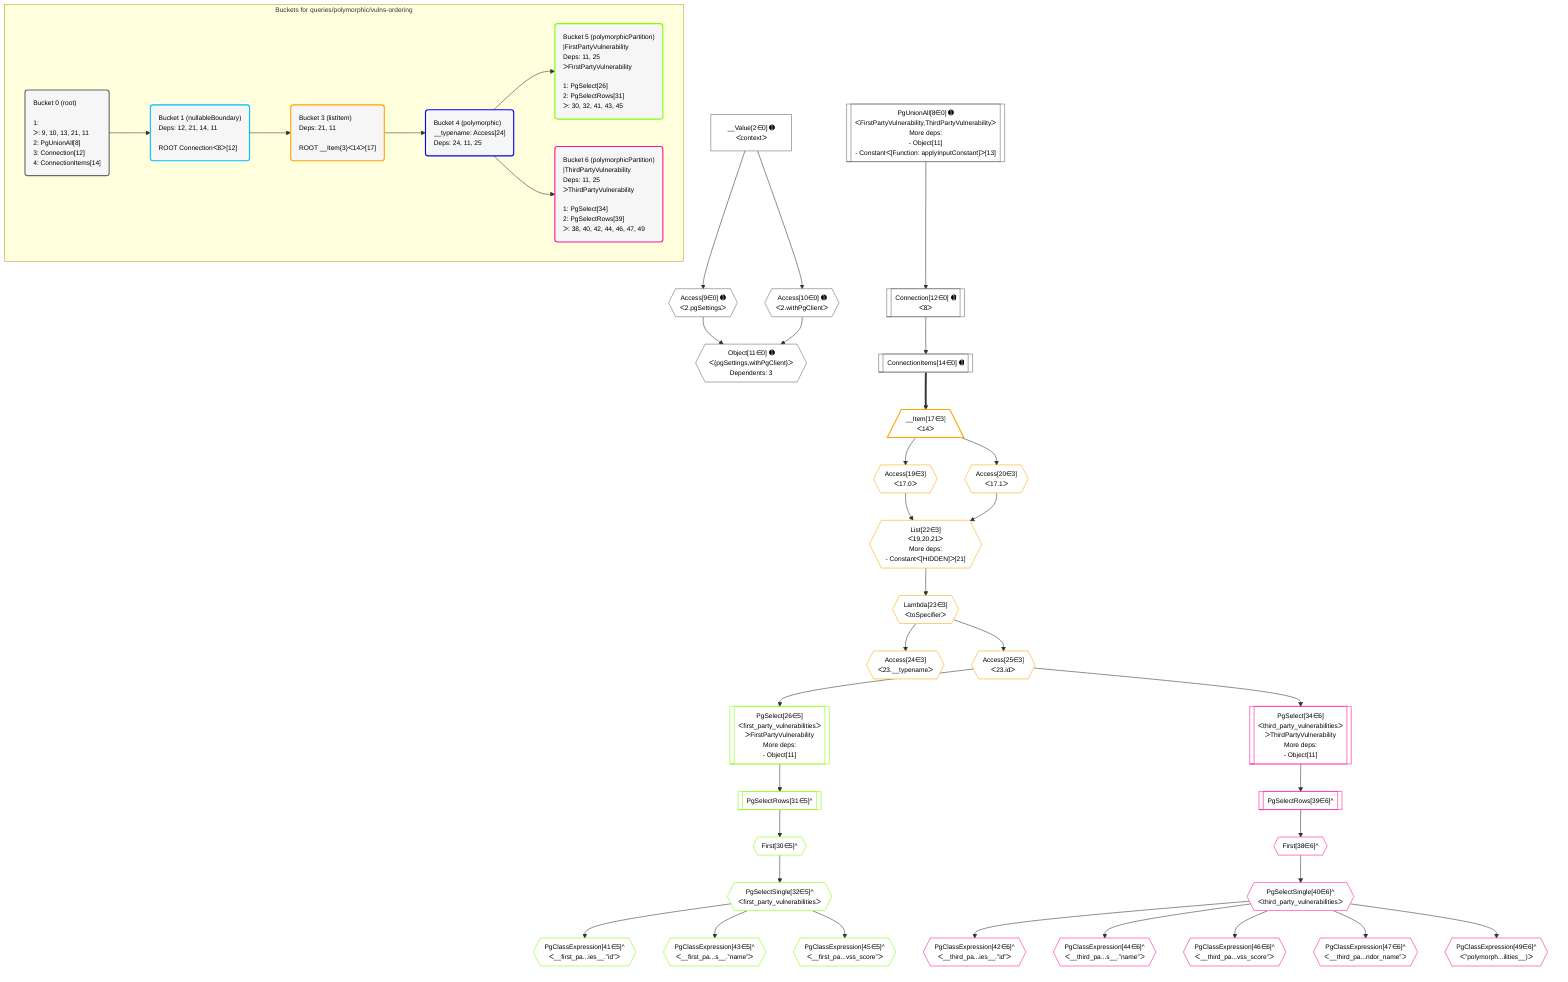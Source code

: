 %%{init: {'themeVariables': { 'fontSize': '12px'}}}%%
graph TD
    classDef path fill:#eee,stroke:#000,color:#000
    classDef plan fill:#fff,stroke-width:1px,color:#000
    classDef itemplan fill:#fff,stroke-width:2px,color:#000
    classDef unbatchedplan fill:#dff,stroke-width:1px,color:#000
    classDef sideeffectplan fill:#fcc,stroke-width:2px,color:#000
    classDef bucket fill:#f6f6f6,color:#000,stroke-width:2px,text-align:left

    subgraph "Buckets for queries/polymorphic/vulns-ordering"
    Bucket0("Bucket 0 (root)<br /><br />1: <br />ᐳ: 9, 10, 13, 21, 11<br />2: PgUnionAll[8]<br />3: Connection[12]<br />4: ConnectionItems[14]"):::bucket
    Bucket1("Bucket 1 (nullableBoundary)<br />Deps: 12, 21, 14, 11<br /><br />ROOT Connectionᐸ8ᐳ[12]"):::bucket
    Bucket3("Bucket 3 (listItem)<br />Deps: 21, 11<br /><br />ROOT __Item{3}ᐸ14ᐳ[17]"):::bucket
    Bucket4("Bucket 4 (polymorphic)<br />__typename: Access[24]<br />Deps: 24, 11, 25"):::bucket
    Bucket5("Bucket 5 (polymorphicPartition)<br />|FirstPartyVulnerability<br />Deps: 11, 25<br />ᐳFirstPartyVulnerability<br /><br />1: PgSelect[26]<br />2: PgSelectRows[31]<br />ᐳ: 30, 32, 41, 43, 45"):::bucket
    Bucket6("Bucket 6 (polymorphicPartition)<br />|ThirdPartyVulnerability<br />Deps: 11, 25<br />ᐳThirdPartyVulnerability<br /><br />1: PgSelect[34]<br />2: PgSelectRows[39]<br />ᐳ: 38, 40, 42, 44, 46, 47, 49"):::bucket
    end
    Bucket0 --> Bucket1
    Bucket1 --> Bucket3
    Bucket3 --> Bucket4
    Bucket4 --> Bucket5 & Bucket6

    %% plan dependencies
    PgUnionAll8[["PgUnionAll[8∈0] ➊<br />ᐸFirstPartyVulnerability,ThirdPartyVulnerabilityᐳ<br />More deps:<br />- Object[11]<br />- Constantᐸ[Function: applyInputConstant]ᐳ[13]"]]:::plan
    Object11{{"Object[11∈0] ➊<br />ᐸ{pgSettings,withPgClient}ᐳ<br />Dependents: 3"}}:::plan
    Access9{{"Access[9∈0] ➊<br />ᐸ2.pgSettingsᐳ"}}:::plan
    Access10{{"Access[10∈0] ➊<br />ᐸ2.withPgClientᐳ"}}:::plan
    Access9 & Access10 --> Object11
    __Value2["__Value[2∈0] ➊<br />ᐸcontextᐳ"]:::plan
    __Value2 --> Access9
    __Value2 --> Access10
    Connection12[["Connection[12∈0] ➊<br />ᐸ8ᐳ"]]:::plan
    PgUnionAll8 --> Connection12
    ConnectionItems14[["ConnectionItems[14∈0] ➊"]]:::plan
    Connection12 --> ConnectionItems14
    List22{{"List[22∈3]<br />ᐸ19,20,21ᐳ<br />More deps:<br />- Constantᐸ[HIDDEN]ᐳ[21]"}}:::plan
    Access19{{"Access[19∈3]<br />ᐸ17.0ᐳ"}}:::plan
    Access20{{"Access[20∈3]<br />ᐸ17.1ᐳ"}}:::plan
    Access19 & Access20 --> List22
    __Item17[/"__Item[17∈3]<br />ᐸ14ᐳ"\]:::itemplan
    ConnectionItems14 ==> __Item17
    __Item17 --> Access19
    __Item17 --> Access20
    Lambda23{{"Lambda[23∈3]<br />ᐸtoSpecifierᐳ"}}:::plan
    List22 --> Lambda23
    Access24{{"Access[24∈3]<br />ᐸ23.__typenameᐳ"}}:::plan
    Lambda23 --> Access24
    Access25{{"Access[25∈3]<br />ᐸ23.idᐳ"}}:::plan
    Lambda23 --> Access25
    PgSelect26[["PgSelect[26∈5]<br />ᐸfirst_party_vulnerabilitiesᐳ<br />ᐳFirstPartyVulnerability<br />More deps:<br />- Object[11]"]]:::plan
    Access25 --> PgSelect26
    First30{{"First[30∈5]^"}}:::plan
    PgSelectRows31[["PgSelectRows[31∈5]^"]]:::plan
    PgSelectRows31 --> First30
    PgSelect26 --> PgSelectRows31
    PgSelectSingle32{{"PgSelectSingle[32∈5]^<br />ᐸfirst_party_vulnerabilitiesᐳ"}}:::plan
    First30 --> PgSelectSingle32
    PgClassExpression41{{"PgClassExpression[41∈5]^<br />ᐸ__first_pa...ies__.”id”ᐳ"}}:::plan
    PgSelectSingle32 --> PgClassExpression41
    PgClassExpression43{{"PgClassExpression[43∈5]^<br />ᐸ__first_pa...s__.”name”ᐳ"}}:::plan
    PgSelectSingle32 --> PgClassExpression43
    PgClassExpression45{{"PgClassExpression[45∈5]^<br />ᐸ__first_pa...vss_score”ᐳ"}}:::plan
    PgSelectSingle32 --> PgClassExpression45
    PgSelect34[["PgSelect[34∈6]<br />ᐸthird_party_vulnerabilitiesᐳ<br />ᐳThirdPartyVulnerability<br />More deps:<br />- Object[11]"]]:::plan
    Access25 --> PgSelect34
    First38{{"First[38∈6]^"}}:::plan
    PgSelectRows39[["PgSelectRows[39∈6]^"]]:::plan
    PgSelectRows39 --> First38
    PgSelect34 --> PgSelectRows39
    PgSelectSingle40{{"PgSelectSingle[40∈6]^<br />ᐸthird_party_vulnerabilitiesᐳ"}}:::plan
    First38 --> PgSelectSingle40
    PgClassExpression42{{"PgClassExpression[42∈6]^<br />ᐸ__third_pa...ies__.”id”ᐳ"}}:::plan
    PgSelectSingle40 --> PgClassExpression42
    PgClassExpression44{{"PgClassExpression[44∈6]^<br />ᐸ__third_pa...s__.”name”ᐳ"}}:::plan
    PgSelectSingle40 --> PgClassExpression44
    PgClassExpression46{{"PgClassExpression[46∈6]^<br />ᐸ__third_pa...vss_score”ᐳ"}}:::plan
    PgSelectSingle40 --> PgClassExpression46
    PgClassExpression47{{"PgClassExpression[47∈6]^<br />ᐸ__third_pa...ndor_name”ᐳ"}}:::plan
    PgSelectSingle40 --> PgClassExpression47
    PgClassExpression49{{"PgClassExpression[49∈6]^<br />ᐸ”polymorph...ilities__)ᐳ"}}:::plan
    PgSelectSingle40 --> PgClassExpression49

    %% define steps
    classDef bucket0 stroke:#696969
    class Bucket0,__Value2,PgUnionAll8,Access9,Access10,Object11,Connection12,ConnectionItems14 bucket0
    classDef bucket1 stroke:#00bfff
    class Bucket1 bucket1
    classDef bucket3 stroke:#ffa500
    class Bucket3,__Item17,Access19,Access20,List22,Lambda23,Access24,Access25 bucket3
    classDef bucket4 stroke:#0000ff
    class Bucket4 bucket4
    classDef bucket5 stroke:#7fff00
    class Bucket5,PgSelect26,First30,PgSelectRows31,PgSelectSingle32,PgClassExpression41,PgClassExpression43,PgClassExpression45 bucket5
    classDef bucket6 stroke:#ff1493
    class Bucket6,PgSelect34,First38,PgSelectRows39,PgSelectSingle40,PgClassExpression42,PgClassExpression44,PgClassExpression46,PgClassExpression47,PgClassExpression49 bucket6